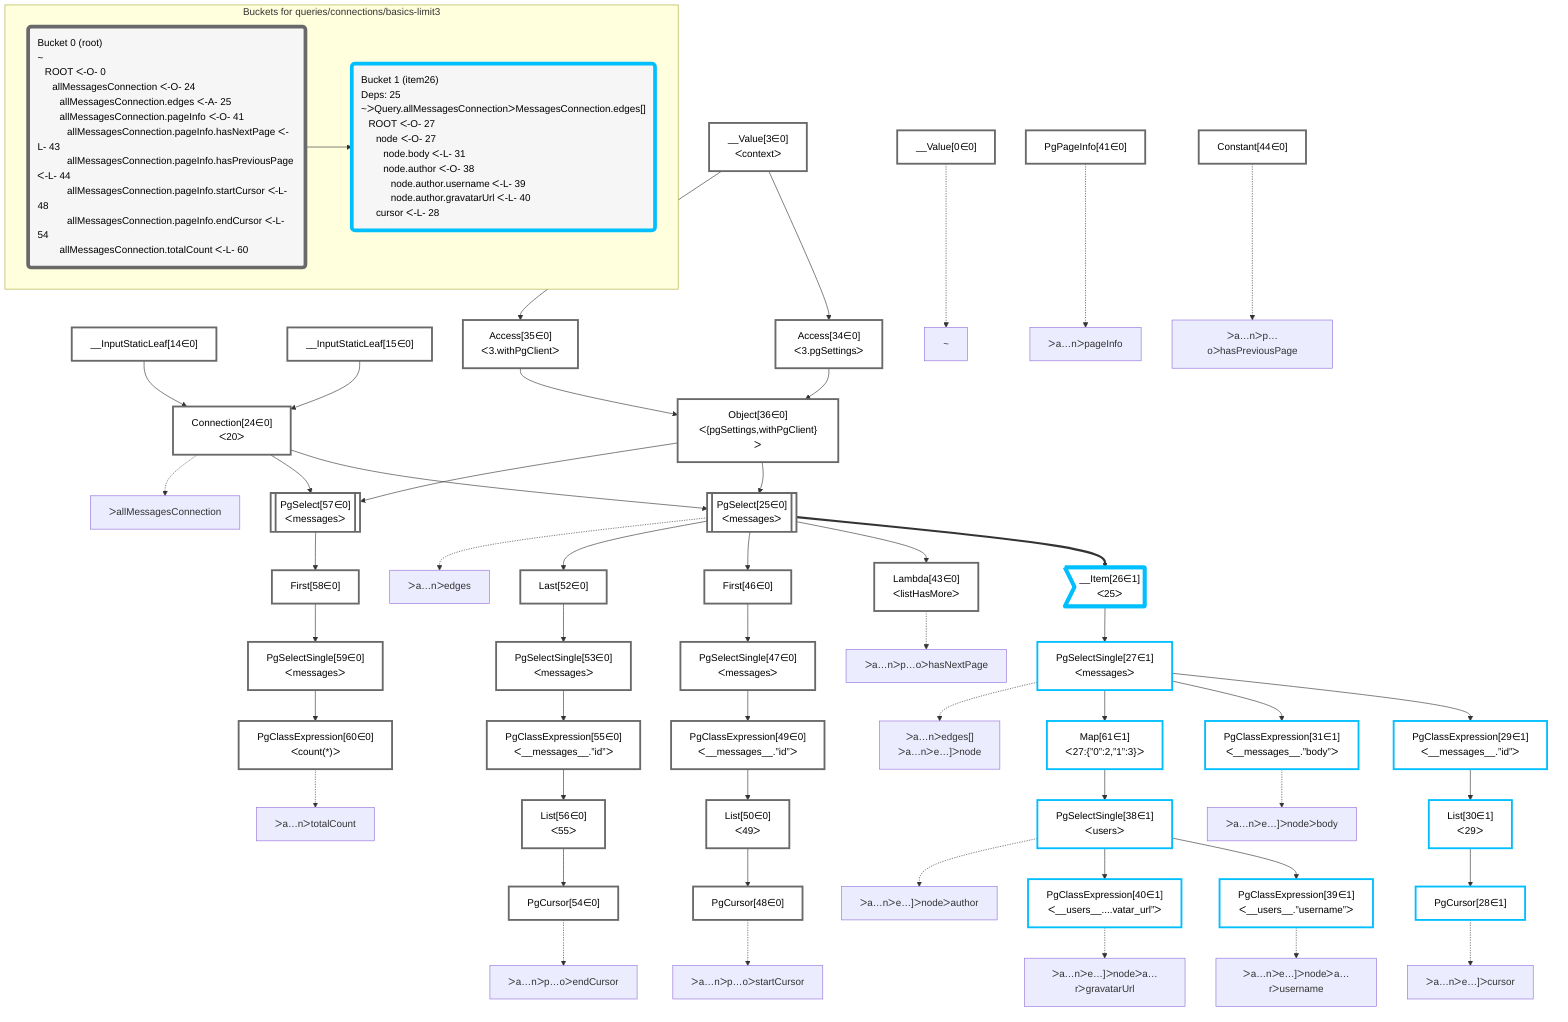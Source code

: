 graph TD
    classDef path fill:#eee,stroke:#000,color:#000
    classDef plan fill:#fff,stroke-width:3px,color:#000
    classDef itemplan fill:#fff,stroke-width:6px,color:#000
    classDef sideeffectplan fill:#f00,stroke-width:6px,color:#000
    classDef bucket fill:#f6f6f6,color:#000,stroke-width:6px,text-align:left


    %% define plans
    __Value0["__Value[0∈0]"]:::plan
    __Value3["__Value[3∈0]<br />ᐸcontextᐳ"]:::plan
    __InputStaticLeaf14["__InputStaticLeaf[14∈0]"]:::plan
    __InputStaticLeaf15["__InputStaticLeaf[15∈0]"]:::plan
    Access34["Access[34∈0]<br />ᐸ3.pgSettingsᐳ"]:::plan
    Access35["Access[35∈0]<br />ᐸ3.withPgClientᐳ"]:::plan
    Object36["Object[36∈0]<br />ᐸ{pgSettings,withPgClient}ᐳ"]:::plan
    Connection24["Connection[24∈0]<br />ᐸ20ᐳ"]:::plan
    PgSelect25[["PgSelect[25∈0]<br />ᐸmessagesᐳ"]]:::plan
    __Item26>"__Item[26∈1]<br />ᐸ25ᐳ"]:::itemplan
    PgSelectSingle27["PgSelectSingle[27∈1]<br />ᐸmessagesᐳ"]:::plan
    PgClassExpression29["PgClassExpression[29∈1]<br />ᐸ__messages__.”id”ᐳ"]:::plan
    List30["List[30∈1]<br />ᐸ29ᐳ"]:::plan
    PgCursor28["PgCursor[28∈1]"]:::plan
    PgClassExpression31["PgClassExpression[31∈1]<br />ᐸ__messages__.”body”ᐳ"]:::plan
    Map61["Map[61∈1]<br />ᐸ27:{”0”:2,”1”:3}ᐳ"]:::plan
    PgSelectSingle38["PgSelectSingle[38∈1]<br />ᐸusersᐳ"]:::plan
    PgClassExpression39["PgClassExpression[39∈1]<br />ᐸ__users__.”username”ᐳ"]:::plan
    PgClassExpression40["PgClassExpression[40∈1]<br />ᐸ__users__....vatar_url”ᐳ"]:::plan
    PgPageInfo41["PgPageInfo[41∈0]"]:::plan
    Lambda43["Lambda[43∈0]<br />ᐸlistHasMoreᐳ"]:::plan
    Constant44["Constant[44∈0]"]:::plan
    First46["First[46∈0]"]:::plan
    PgSelectSingle47["PgSelectSingle[47∈0]<br />ᐸmessagesᐳ"]:::plan
    PgClassExpression49["PgClassExpression[49∈0]<br />ᐸ__messages__.”id”ᐳ"]:::plan
    List50["List[50∈0]<br />ᐸ49ᐳ"]:::plan
    PgCursor48["PgCursor[48∈0]"]:::plan
    Last52["Last[52∈0]"]:::plan
    PgSelectSingle53["PgSelectSingle[53∈0]<br />ᐸmessagesᐳ"]:::plan
    PgClassExpression55["PgClassExpression[55∈0]<br />ᐸ__messages__.”id”ᐳ"]:::plan
    List56["List[56∈0]<br />ᐸ55ᐳ"]:::plan
    PgCursor54["PgCursor[54∈0]"]:::plan
    PgSelect57[["PgSelect[57∈0]<br />ᐸmessagesᐳ"]]:::plan
    First58["First[58∈0]"]:::plan
    PgSelectSingle59["PgSelectSingle[59∈0]<br />ᐸmessagesᐳ"]:::plan
    PgClassExpression60["PgClassExpression[60∈0]<br />ᐸcount(*)ᐳ"]:::plan

    %% plan dependencies
    __Value3 --> Access34
    __Value3 --> Access35
    Access34 & Access35 --> Object36
    __InputStaticLeaf14 & __InputStaticLeaf15 --> Connection24
    Object36 & Connection24 --> PgSelect25
    PgSelect25 ==> __Item26
    __Item26 --> PgSelectSingle27
    PgSelectSingle27 --> PgClassExpression29
    PgClassExpression29 --> List30
    List30 --> PgCursor28
    PgSelectSingle27 --> PgClassExpression31
    PgSelectSingle27 --> Map61
    Map61 --> PgSelectSingle38
    PgSelectSingle38 --> PgClassExpression39
    PgSelectSingle38 --> PgClassExpression40
    PgSelect25 --> Lambda43
    PgSelect25 --> First46
    First46 --> PgSelectSingle47
    PgSelectSingle47 --> PgClassExpression49
    PgClassExpression49 --> List50
    List50 --> PgCursor48
    PgSelect25 --> Last52
    Last52 --> PgSelectSingle53
    PgSelectSingle53 --> PgClassExpression55
    PgClassExpression55 --> List56
    List56 --> PgCursor54
    Object36 & Connection24 --> PgSelect57
    PgSelect57 --> First58
    First58 --> PgSelectSingle59
    PgSelectSingle59 --> PgClassExpression60

    %% plan-to-path relationships
    P0["~"]
    __Value0 -.-> P0
    P24["ᐳallMessagesConnection"]
    Connection24 -.-> P24
    P25["ᐳa…nᐳedges"]
    PgSelect25 -.-> P25
    P27["ᐳa…nᐳedges[]<br />ᐳa…nᐳe…]ᐳnode"]
    PgSelectSingle27 -.-> P27
    P28["ᐳa…nᐳe…]ᐳcursor"]
    PgCursor28 -.-> P28
    P31["ᐳa…nᐳe…]ᐳnodeᐳbody"]
    PgClassExpression31 -.-> P31
    P38["ᐳa…nᐳe…]ᐳnodeᐳauthor"]
    PgSelectSingle38 -.-> P38
    P39["ᐳa…nᐳe…]ᐳnodeᐳa…rᐳusername"]
    PgClassExpression39 -.-> P39
    P40["ᐳa…nᐳe…]ᐳnodeᐳa…rᐳgravatarUrl"]
    PgClassExpression40 -.-> P40
    P41["ᐳa…nᐳpageInfo"]
    PgPageInfo41 -.-> P41
    P43["ᐳa…nᐳp…oᐳhasNextPage"]
    Lambda43 -.-> P43
    P44["ᐳa…nᐳp…oᐳhasPreviousPage"]
    Constant44 -.-> P44
    P48["ᐳa…nᐳp…oᐳstartCursor"]
    PgCursor48 -.-> P48
    P54["ᐳa…nᐳp…oᐳendCursor"]
    PgCursor54 -.-> P54
    P60["ᐳa…nᐳtotalCount"]
    PgClassExpression60 -.-> P60

    subgraph "Buckets for queries/connections/basics-limit3"
    Bucket0("Bucket 0 (root)<br />~<br />⠀ROOT ᐸ-O- 0<br />⠀⠀allMessagesConnection ᐸ-O- 24<br />⠀⠀⠀allMessagesConnection.edges ᐸ-A- 25<br />⠀⠀⠀allMessagesConnection.pageInfo ᐸ-O- 41<br />⠀⠀⠀⠀allMessagesConnection.pageInfo.hasNextPage ᐸ-L- 43<br />⠀⠀⠀⠀allMessagesConnection.pageInfo.hasPreviousPage ᐸ-L- 44<br />⠀⠀⠀⠀allMessagesConnection.pageInfo.startCursor ᐸ-L- 48<br />⠀⠀⠀⠀allMessagesConnection.pageInfo.endCursor ᐸ-L- 54<br />⠀⠀⠀allMessagesConnection.totalCount ᐸ-L- 60"):::bucket
    classDef bucket0 stroke:#696969
    class Bucket0,__Value0,__Value3,__InputStaticLeaf14,__InputStaticLeaf15,Connection24,PgSelect25,Access34,Access35,Object36,PgPageInfo41,Lambda43,Constant44,First46,PgSelectSingle47,PgCursor48,PgClassExpression49,List50,Last52,PgSelectSingle53,PgCursor54,PgClassExpression55,List56,PgSelect57,First58,PgSelectSingle59,PgClassExpression60 bucket0
    Bucket1("Bucket 1 (item26)<br />Deps: 25<br />~ᐳQuery.allMessagesConnectionᐳMessagesConnection.edges[]<br />⠀ROOT ᐸ-O- 27<br />⠀⠀node ᐸ-O- 27<br />⠀⠀⠀node.body ᐸ-L- 31<br />⠀⠀⠀node.author ᐸ-O- 38<br />⠀⠀⠀⠀node.author.username ᐸ-L- 39<br />⠀⠀⠀⠀node.author.gravatarUrl ᐸ-L- 40<br />⠀⠀cursor ᐸ-L- 28"):::bucket
    classDef bucket1 stroke:#00bfff
    class Bucket1,__Item26,PgSelectSingle27,PgCursor28,PgClassExpression29,List30,PgClassExpression31,PgSelectSingle38,PgClassExpression39,PgClassExpression40,Map61 bucket1
    Bucket0 --> Bucket1
    end